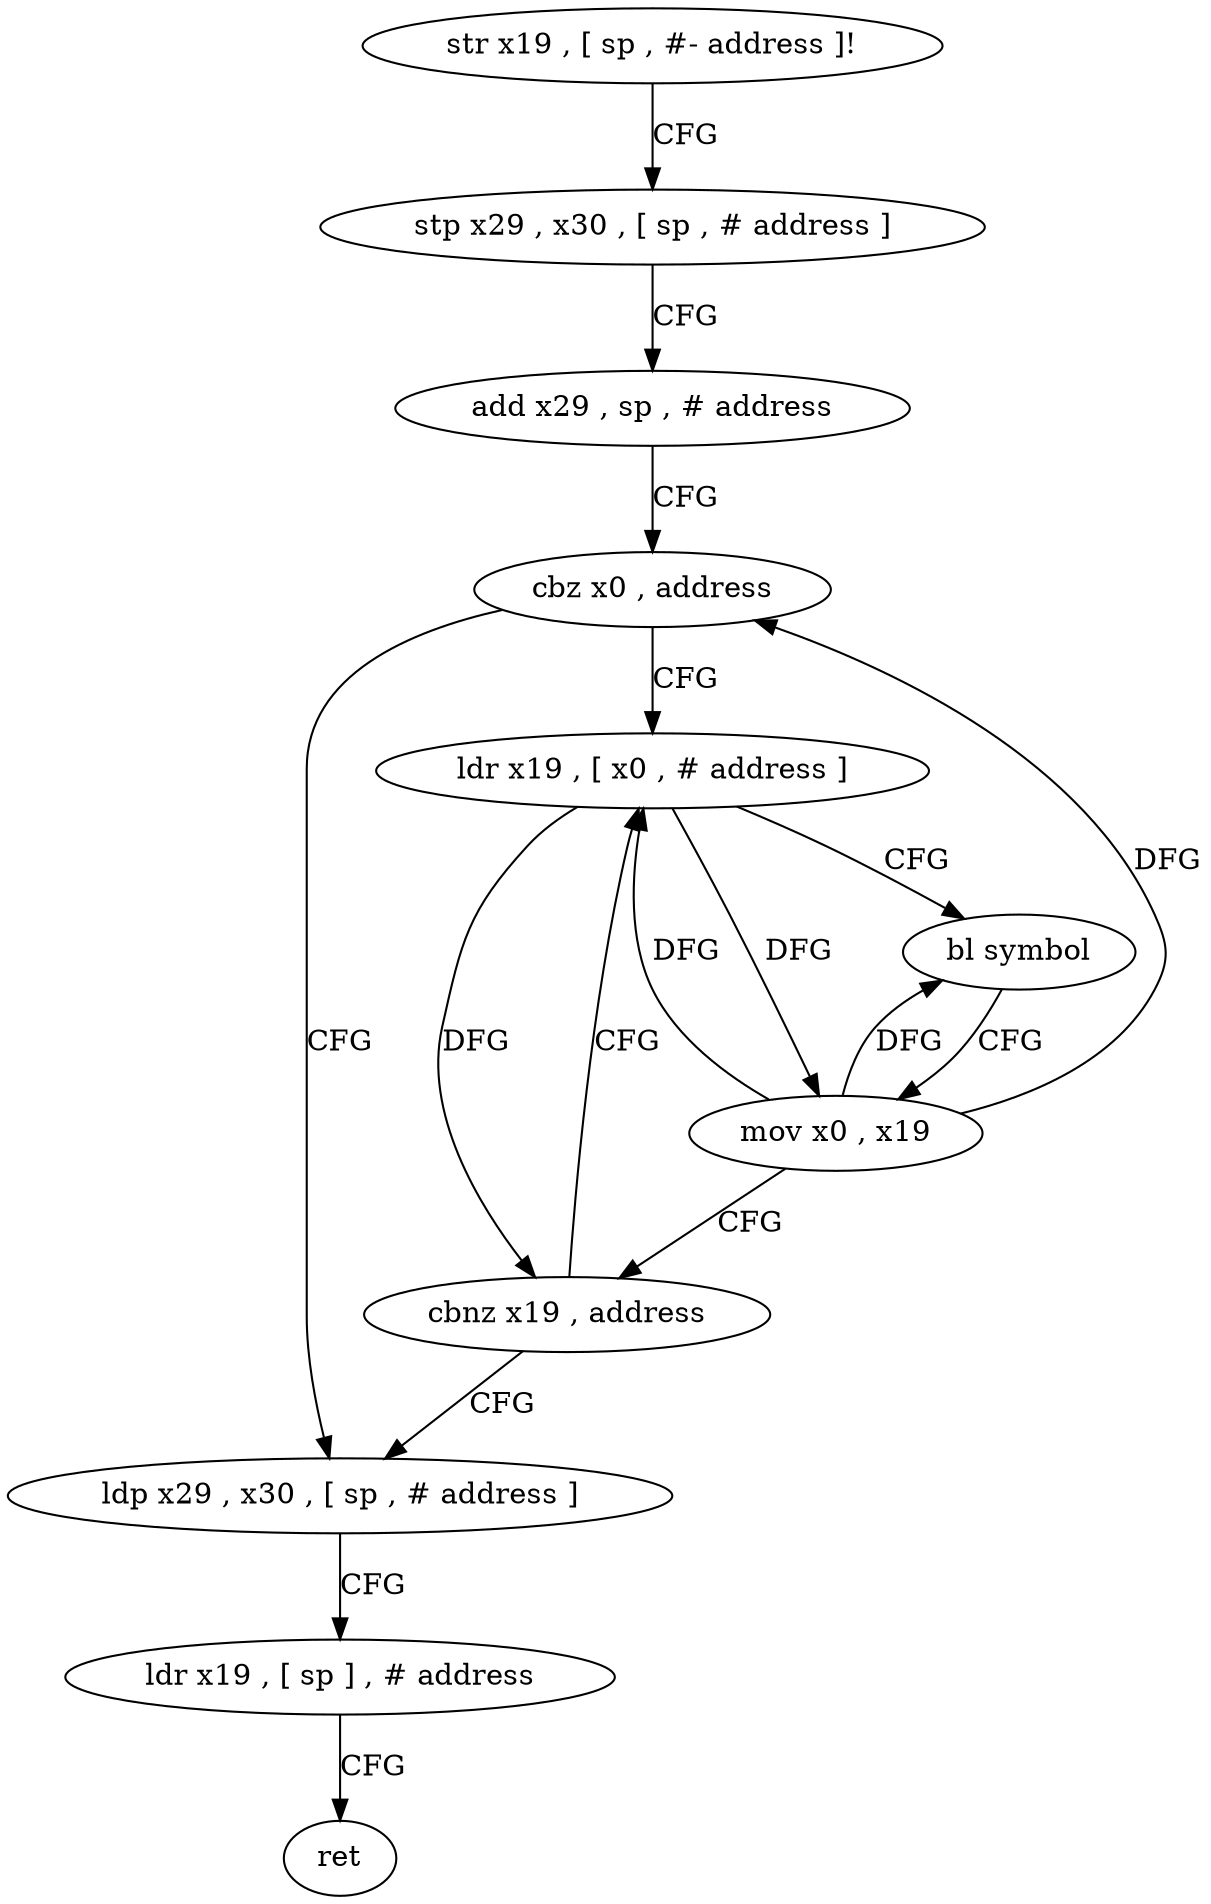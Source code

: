 digraph "func" {
"4241484" [label = "str x19 , [ sp , #- address ]!" ]
"4241488" [label = "stp x29 , x30 , [ sp , # address ]" ]
"4241492" [label = "add x29 , sp , # address" ]
"4241496" [label = "cbz x0 , address" ]
"4241516" [label = "ldp x29 , x30 , [ sp , # address ]" ]
"4241500" [label = "ldr x19 , [ x0 , # address ]" ]
"4241520" [label = "ldr x19 , [ sp ] , # address" ]
"4241524" [label = "ret" ]
"4241504" [label = "bl symbol" ]
"4241508" [label = "mov x0 , x19" ]
"4241512" [label = "cbnz x19 , address" ]
"4241484" -> "4241488" [ label = "CFG" ]
"4241488" -> "4241492" [ label = "CFG" ]
"4241492" -> "4241496" [ label = "CFG" ]
"4241496" -> "4241516" [ label = "CFG" ]
"4241496" -> "4241500" [ label = "CFG" ]
"4241516" -> "4241520" [ label = "CFG" ]
"4241500" -> "4241504" [ label = "CFG" ]
"4241500" -> "4241508" [ label = "DFG" ]
"4241500" -> "4241512" [ label = "DFG" ]
"4241520" -> "4241524" [ label = "CFG" ]
"4241504" -> "4241508" [ label = "CFG" ]
"4241508" -> "4241512" [ label = "CFG" ]
"4241508" -> "4241496" [ label = "DFG" ]
"4241508" -> "4241500" [ label = "DFG" ]
"4241508" -> "4241504" [ label = "DFG" ]
"4241512" -> "4241500" [ label = "CFG" ]
"4241512" -> "4241516" [ label = "CFG" ]
}
